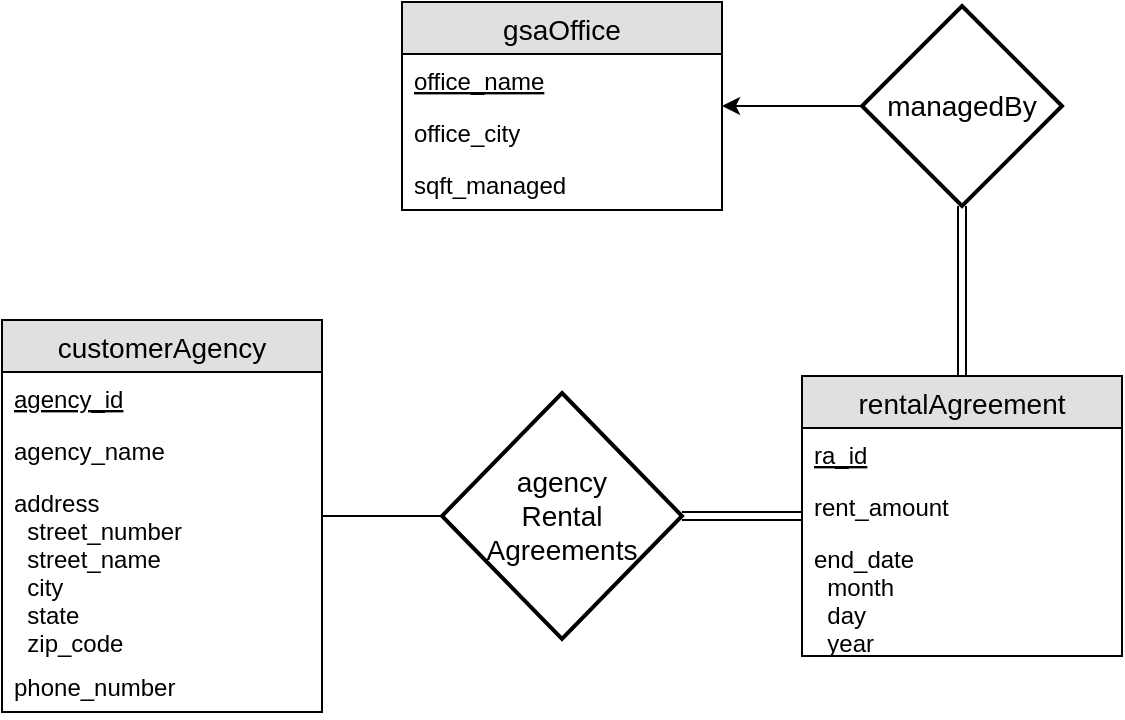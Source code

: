 <mxfile version="10.6.1" type="device"><diagram id="cpMs8RC0ftRA8zkN-jiv" name="Page-1"><mxGraphModel dx="900" dy="538" grid="1" gridSize="10" guides="1" tooltips="1" connect="1" arrows="1" fold="1" page="1" pageScale="1" pageWidth="850" pageHeight="1100" math="0" shadow="0"><root><mxCell id="0"/><mxCell id="1" parent="0"/><mxCell id="D0rFzFCrg8ZKAFQWyy2O-1" value="gsaOffice" style="swimlane;fontStyle=0;childLayout=stackLayout;horizontal=1;startSize=26;fillColor=#e0e0e0;horizontalStack=0;resizeParent=1;resizeParentMax=0;resizeLast=0;collapsible=1;marginBottom=0;swimlaneFillColor=#ffffff;align=center;fontSize=14;" vertex="1" parent="1"><mxGeometry x="390" y="140" width="160" height="104" as="geometry"/></mxCell><mxCell id="D0rFzFCrg8ZKAFQWyy2O-2" value="office_name" style="text;strokeColor=none;fillColor=none;spacingLeft=4;spacingRight=4;overflow=hidden;rotatable=0;points=[[0,0.5],[1,0.5]];portConstraint=eastwest;fontSize=12;fontStyle=4" vertex="1" parent="D0rFzFCrg8ZKAFQWyy2O-1"><mxGeometry y="26" width="160" height="26" as="geometry"/></mxCell><mxCell id="D0rFzFCrg8ZKAFQWyy2O-3" value="office_city" style="text;strokeColor=none;fillColor=none;spacingLeft=4;spacingRight=4;overflow=hidden;rotatable=0;points=[[0,0.5],[1,0.5]];portConstraint=eastwest;fontSize=12;" vertex="1" parent="D0rFzFCrg8ZKAFQWyy2O-1"><mxGeometry y="52" width="160" height="26" as="geometry"/></mxCell><mxCell id="D0rFzFCrg8ZKAFQWyy2O-4" value="sqft_managed" style="text;strokeColor=none;fillColor=none;spacingLeft=4;spacingRight=4;overflow=hidden;rotatable=0;points=[[0,0.5],[1,0.5]];portConstraint=eastwest;fontSize=12;" vertex="1" parent="D0rFzFCrg8ZKAFQWyy2O-1"><mxGeometry y="78" width="160" height="26" as="geometry"/></mxCell><mxCell id="D0rFzFCrg8ZKAFQWyy2O-5" value="customerAgency" style="swimlane;fontStyle=0;childLayout=stackLayout;horizontal=1;startSize=26;fillColor=#e0e0e0;horizontalStack=0;resizeParent=1;resizeParentMax=0;resizeLast=0;collapsible=1;marginBottom=0;swimlaneFillColor=#ffffff;align=center;fontSize=14;" vertex="1" parent="1"><mxGeometry x="190" y="299" width="160" height="196" as="geometry"/></mxCell><mxCell id="D0rFzFCrg8ZKAFQWyy2O-6" value="agency_id" style="text;strokeColor=none;fillColor=none;spacingLeft=4;spacingRight=4;overflow=hidden;rotatable=0;points=[[0,0.5],[1,0.5]];portConstraint=eastwest;fontSize=12;fontStyle=4" vertex="1" parent="D0rFzFCrg8ZKAFQWyy2O-5"><mxGeometry y="26" width="160" height="26" as="geometry"/></mxCell><mxCell id="D0rFzFCrg8ZKAFQWyy2O-16" value="agency_name" style="text;strokeColor=none;fillColor=none;spacingLeft=4;spacingRight=4;overflow=hidden;rotatable=0;points=[[0,0.5],[1,0.5]];portConstraint=eastwest;fontSize=12;" vertex="1" parent="D0rFzFCrg8ZKAFQWyy2O-5"><mxGeometry y="52" width="160" height="26" as="geometry"/></mxCell><mxCell id="D0rFzFCrg8ZKAFQWyy2O-26" value="address&#10;  street_number&#10;  street_name&#10;  city&#10;  state&#10;  zip_code&#10;" style="text;strokeColor=none;fillColor=none;spacingLeft=4;spacingRight=4;overflow=hidden;rotatable=0;points=[[0,0.5],[1,0.5]];portConstraint=eastwest;fontSize=12;" vertex="1" parent="D0rFzFCrg8ZKAFQWyy2O-5"><mxGeometry y="78" width="160" height="92" as="geometry"/></mxCell><mxCell id="D0rFzFCrg8ZKAFQWyy2O-17" value="phone_number" style="text;strokeColor=none;fillColor=none;spacingLeft=4;spacingRight=4;overflow=hidden;rotatable=0;points=[[0,0.5],[1,0.5]];portConstraint=eastwest;fontSize=12;" vertex="1" parent="D0rFzFCrg8ZKAFQWyy2O-5"><mxGeometry y="170" width="160" height="26" as="geometry"/></mxCell><mxCell id="D0rFzFCrg8ZKAFQWyy2O-9" value="rentalAgreement" style="swimlane;fontStyle=0;childLayout=stackLayout;horizontal=1;startSize=26;fillColor=#e0e0e0;horizontalStack=0;resizeParent=1;resizeParentMax=0;resizeLast=0;collapsible=1;marginBottom=0;swimlaneFillColor=#ffffff;align=center;fontSize=14;" vertex="1" parent="1"><mxGeometry x="590" y="327" width="160" height="140" as="geometry"/></mxCell><mxCell id="D0rFzFCrg8ZKAFQWyy2O-10" value="ra_id" style="text;strokeColor=none;fillColor=none;spacingLeft=4;spacingRight=4;overflow=hidden;rotatable=0;points=[[0,0.5],[1,0.5]];portConstraint=eastwest;fontSize=12;fontStyle=4" vertex="1" parent="D0rFzFCrg8ZKAFQWyy2O-9"><mxGeometry y="26" width="160" height="26" as="geometry"/></mxCell><mxCell id="D0rFzFCrg8ZKAFQWyy2O-11" value="rent_amount" style="text;strokeColor=none;fillColor=none;spacingLeft=4;spacingRight=4;overflow=hidden;rotatable=0;points=[[0,0.5],[1,0.5]];portConstraint=eastwest;fontSize=12;" vertex="1" parent="D0rFzFCrg8ZKAFQWyy2O-9"><mxGeometry y="52" width="160" height="26" as="geometry"/></mxCell><mxCell id="D0rFzFCrg8ZKAFQWyy2O-12" value="end_date&#10;  month&#10;  day&#10;  year&#10;" style="text;strokeColor=none;fillColor=none;spacingLeft=4;spacingRight=4;overflow=hidden;rotatable=0;points=[[0,0.5],[1,0.5]];portConstraint=eastwest;fontSize=12;" vertex="1" parent="D0rFzFCrg8ZKAFQWyy2O-9"><mxGeometry y="78" width="160" height="62" as="geometry"/></mxCell><mxCell id="D0rFzFCrg8ZKAFQWyy2O-21" style="edgeStyle=orthogonalEdgeStyle;rounded=0;orthogonalLoop=1;jettySize=auto;html=1;exitX=1;exitY=0.5;exitDx=0;exitDy=0;startArrow=none;startFill=0;endArrow=none;endFill=0;shape=link;" edge="1" parent="1" source="D0rFzFCrg8ZKAFQWyy2O-19" target="D0rFzFCrg8ZKAFQWyy2O-9"><mxGeometry relative="1" as="geometry"/></mxCell><mxCell id="D0rFzFCrg8ZKAFQWyy2O-22" style="edgeStyle=orthogonalEdgeStyle;rounded=0;orthogonalLoop=1;jettySize=auto;html=1;exitX=0;exitY=0.5;exitDx=0;exitDy=0;startArrow=none;startFill=0;endArrow=none;endFill=0;" edge="1" parent="1" source="D0rFzFCrg8ZKAFQWyy2O-19" target="D0rFzFCrg8ZKAFQWyy2O-5"><mxGeometry relative="1" as="geometry"/></mxCell><mxCell id="D0rFzFCrg8ZKAFQWyy2O-19" value="agency&lt;br&gt;Rental&lt;br&gt;Agreements&lt;br&gt;" style="shape=rhombus;strokeWidth=2;fontSize=17;perimeter=rhombusPerimeter;whiteSpace=wrap;html=1;align=center;fontSize=14;" vertex="1" parent="1"><mxGeometry x="410" y="335.5" width="120" height="123" as="geometry"/></mxCell><mxCell id="D0rFzFCrg8ZKAFQWyy2O-24" style="edgeStyle=orthogonalEdgeStyle;rounded=0;orthogonalLoop=1;jettySize=auto;html=1;exitX=0;exitY=0.5;exitDx=0;exitDy=0;startArrow=none;startFill=0;endArrow=classic;endFill=1;" edge="1" parent="1" source="D0rFzFCrg8ZKAFQWyy2O-23" target="D0rFzFCrg8ZKAFQWyy2O-1"><mxGeometry relative="1" as="geometry"/></mxCell><mxCell id="D0rFzFCrg8ZKAFQWyy2O-25" style="edgeStyle=orthogonalEdgeStyle;rounded=0;orthogonalLoop=1;jettySize=auto;html=1;exitX=0.5;exitY=1;exitDx=0;exitDy=0;startArrow=none;startFill=0;endArrow=none;endFill=0;shape=link;" edge="1" parent="1" source="D0rFzFCrg8ZKAFQWyy2O-23" target="D0rFzFCrg8ZKAFQWyy2O-9"><mxGeometry relative="1" as="geometry"/></mxCell><mxCell id="D0rFzFCrg8ZKAFQWyy2O-23" value="managedBy" style="shape=rhombus;strokeWidth=2;fontSize=17;perimeter=rhombusPerimeter;whiteSpace=wrap;html=1;align=center;fontSize=14;" vertex="1" parent="1"><mxGeometry x="620" y="142" width="100" height="100" as="geometry"/></mxCell></root></mxGraphModel></diagram></mxfile>